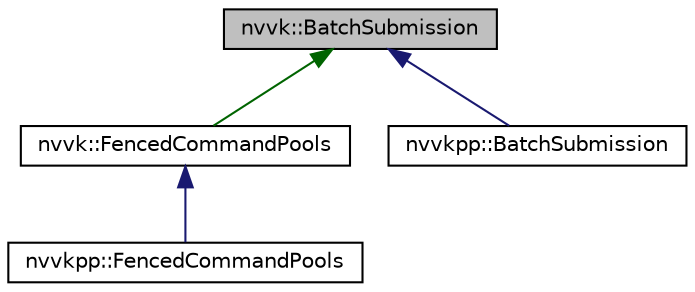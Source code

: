 digraph "nvvk::BatchSubmission"
{
 // LATEX_PDF_SIZE
  edge [fontname="Helvetica",fontsize="10",labelfontname="Helvetica",labelfontsize="10"];
  node [fontname="Helvetica",fontsize="10",shape=record];
  Node1 [label="nvvk::BatchSubmission",height=0.2,width=0.4,color="black", fillcolor="grey75", style="filled", fontcolor="black",tooltip=" "];
  Node1 -> Node2 [dir="back",color="darkgreen",fontsize="10",style="solid",fontname="Helvetica"];
  Node2 [label="nvvk::FencedCommandPools",height=0.2,width=0.4,color="black", fillcolor="white", style="filled",URL="$classnvvk_1_1_fenced_command_pools.html",tooltip=" "];
  Node2 -> Node3 [dir="back",color="midnightblue",fontsize="10",style="solid",fontname="Helvetica"];
  Node3 [label="nvvkpp::FencedCommandPools",height=0.2,width=0.4,color="black", fillcolor="white", style="filled",URL="$classnvvkpp_1_1_fenced_command_pools.html",tooltip=" "];
  Node1 -> Node4 [dir="back",color="midnightblue",fontsize="10",style="solid",fontname="Helvetica"];
  Node4 [label="nvvkpp::BatchSubmission",height=0.2,width=0.4,color="black", fillcolor="white", style="filled",URL="$classnvvkpp_1_1_batch_submission.html",tooltip=" "];
}
